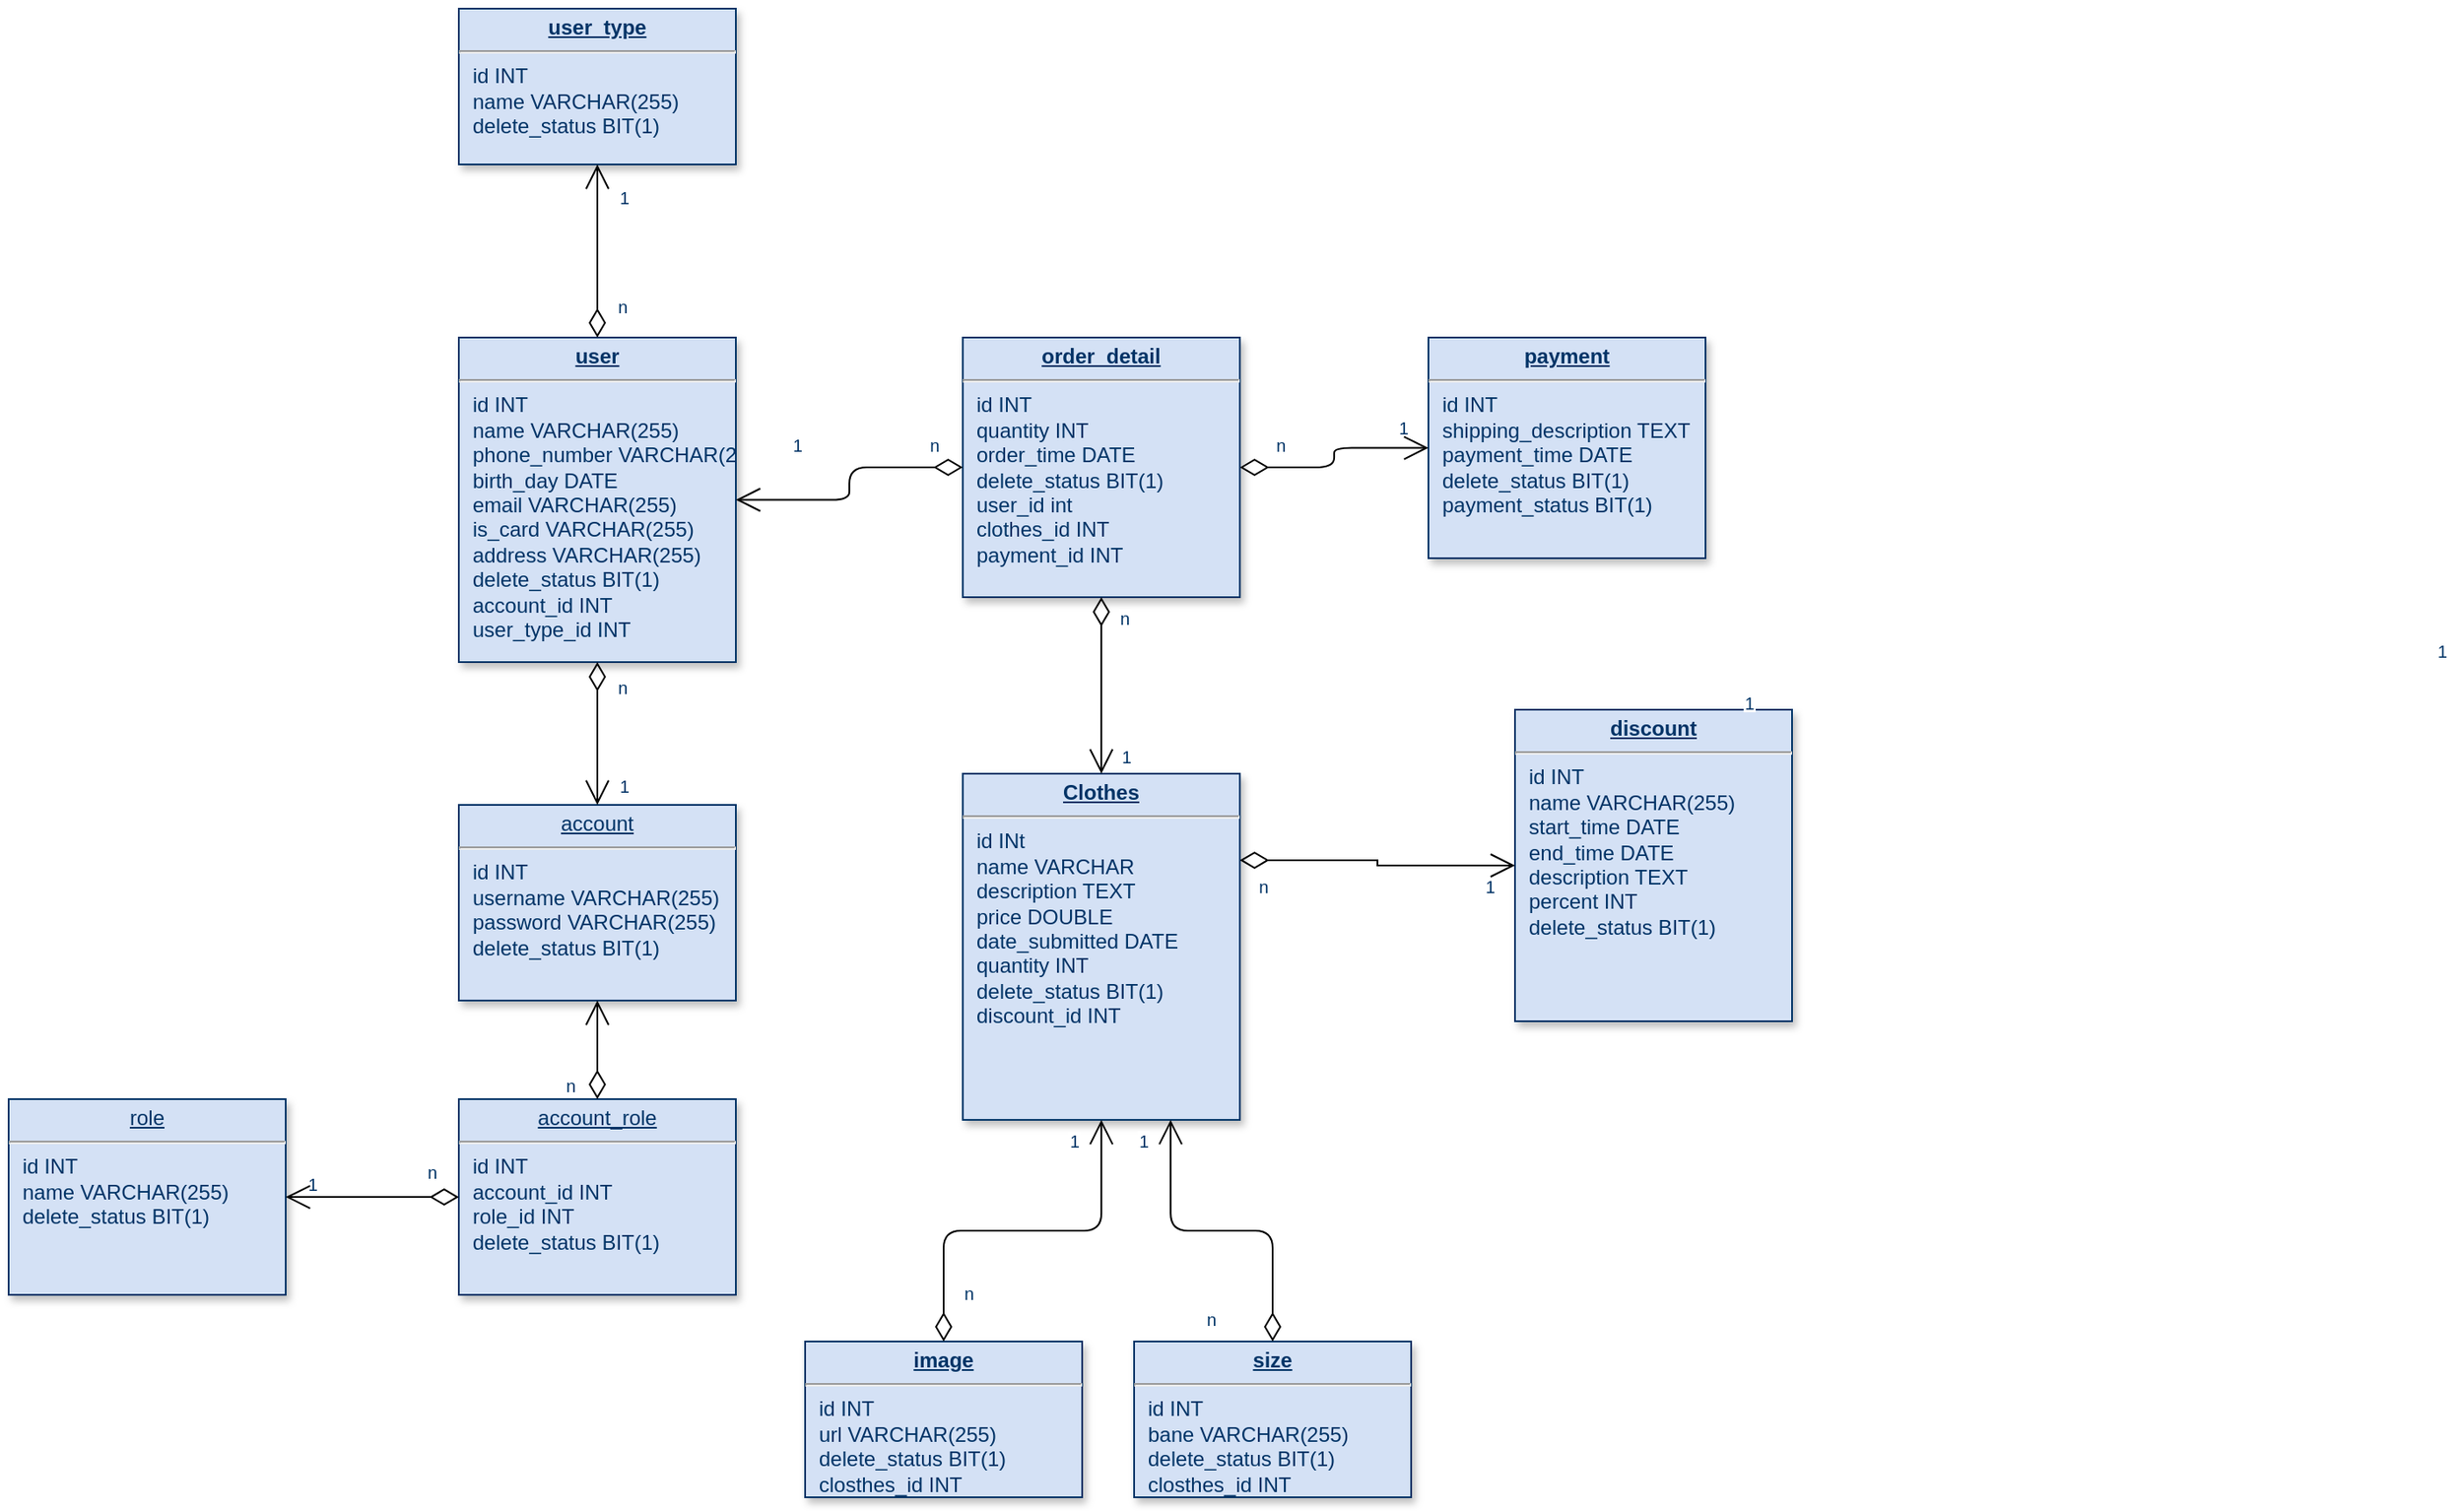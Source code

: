 <mxfile version="20.6.1" type="device" pages="2"><diagram name="Page-1" id="efa7a0a1-bf9b-a30e-e6df-94a7791c09e9"><mxGraphModel dx="1021" dy="651" grid="1" gridSize="10" guides="1" tooltips="1" connect="1" arrows="1" fold="1" page="1" pageScale="1" pageWidth="826" pageHeight="1169" background="none" math="0" shadow="0"><root><mxCell id="0"/><mxCell id="1" parent="0"/><mxCell id="20" value="&lt;p style=&quot;margin: 0px; margin-top: 4px; text-align: center; text-decoration: underline;&quot;&gt;&lt;b&gt;user&lt;/b&gt;&lt;/p&gt;&lt;hr&gt;&lt;p style=&quot;margin: 0px; margin-left: 8px;&quot;&gt;id INT&lt;/p&gt;&lt;p style=&quot;margin: 0px; margin-left: 8px;&quot;&gt;name VARCHAR(255)&lt;/p&gt;&lt;p style=&quot;margin: 0px; margin-left: 8px;&quot;&gt;phone_number VARCHAR(255&lt;span style=&quot;background-color: initial;&quot;&gt;)&lt;/span&gt;&lt;/p&gt;&lt;p style=&quot;margin: 0px; margin-left: 8px;&quot;&gt;birth_day DATE&lt;/p&gt;&lt;p style=&quot;margin: 0px; margin-left: 8px;&quot;&gt;email VARCHAR(255)&lt;/p&gt;&lt;p style=&quot;margin: 0px; margin-left: 8px;&quot;&gt;is_card VARCHAR(255)&lt;/p&gt;&lt;p style=&quot;margin: 0px; margin-left: 8px;&quot;&gt;address VARCHAR(255)&lt;/p&gt;&lt;p style=&quot;margin: 0px; margin-left: 8px;&quot;&gt;delete_status BIT(1)&lt;/p&gt;&lt;p style=&quot;margin: 0px; margin-left: 8px;&quot;&gt;account_id INT&lt;/p&gt;&lt;p style=&quot;margin: 0px; margin-left: 8px;&quot;&gt;user_type_id INT&lt;/p&gt;" style="verticalAlign=top;align=left;overflow=fill;fontSize=12;fontFamily=Helvetica;html=1;strokeColor=#003366;shadow=1;fillColor=#D4E1F5;fontColor=#003366" parent="1" vertex="1"><mxGeometry x="300" y="280" width="160" height="187.5" as="geometry"/></mxCell><mxCell id="22" value="&lt;p style=&quot;margin: 0px; margin-top: 4px; text-align: center; text-decoration: underline;&quot;&gt;&lt;b&gt;discount&lt;/b&gt;&lt;/p&gt;&lt;hr&gt;&lt;p style=&quot;margin: 0px; margin-left: 8px;&quot;&gt;id INT&lt;/p&gt;&lt;p style=&quot;margin: 0px; margin-left: 8px;&quot;&gt;name VARCHAR(255)&lt;/p&gt;&lt;p style=&quot;margin: 0px; margin-left: 8px;&quot;&gt;start_time DATE&lt;/p&gt;&lt;p style=&quot;margin: 0px; margin-left: 8px;&quot;&gt;end_time DATE&lt;/p&gt;&lt;p style=&quot;margin: 0px; margin-left: 8px;&quot;&gt;description TEXT&lt;/p&gt;&lt;p style=&quot;margin: 0px; margin-left: 8px;&quot;&gt;percent INT&lt;/p&gt;&lt;p style=&quot;margin: 0px; margin-left: 8px;&quot;&gt;delete_status BIT(1)&lt;/p&gt;" style="verticalAlign=top;align=left;overflow=fill;fontSize=12;fontFamily=Helvetica;html=1;strokeColor=#003366;shadow=1;fillColor=#D4E1F5;fontColor=#003366" parent="1" vertex="1"><mxGeometry x="910.0" y="495" width="160.0" height="180" as="geometry"/></mxCell><mxCell id="23" value="&lt;p style=&quot;margin: 0px; margin-top: 4px; text-align: center; text-decoration: underline;&quot;&gt;&lt;b&gt;order_detail&lt;/b&gt;&lt;/p&gt;&lt;hr&gt;&lt;p style=&quot;margin: 0px; margin-left: 8px;&quot;&gt;id INT&lt;/p&gt;&lt;p style=&quot;margin: 0px; margin-left: 8px;&quot;&gt;quantity INT&lt;/p&gt;&lt;p style=&quot;margin: 0px; margin-left: 8px;&quot;&gt;order_time DATE&lt;/p&gt;&lt;p style=&quot;margin: 0px; margin-left: 8px;&quot;&gt;delete_status BIT(1)&lt;/p&gt;&lt;p style=&quot;margin: 0px; margin-left: 8px;&quot;&gt;user_id int&lt;/p&gt;&lt;p style=&quot;margin: 0px; margin-left: 8px;&quot;&gt;clothes_id INT&lt;/p&gt;&lt;p style=&quot;margin: 0px; margin-left: 8px;&quot;&gt;payment_id INT&lt;/p&gt;" style="verticalAlign=top;align=left;overflow=fill;fontSize=12;fontFamily=Helvetica;html=1;strokeColor=#003366;shadow=1;fillColor=#D4E1F5;fontColor=#003366" parent="1" vertex="1"><mxGeometry x="591.08" y="280" width="160" height="150" as="geometry"/></mxCell><mxCell id="24" value="&lt;p style=&quot;margin: 0px; margin-top: 4px; text-align: center; text-decoration: underline;&quot;&gt;&lt;b&gt;user_type&lt;/b&gt;&lt;/p&gt;&lt;hr&gt;&lt;p style=&quot;margin: 0px; margin-left: 8px;&quot;&gt;id INT&lt;/p&gt;&lt;p style=&quot;margin: 0px; margin-left: 8px;&quot;&gt;name VARCHAR(255)&lt;/p&gt;&lt;p style=&quot;margin: 0px; margin-left: 8px;&quot;&gt;delete_status BIT(1)&lt;/p&gt;" style="verticalAlign=top;align=left;overflow=fill;fontSize=12;fontFamily=Helvetica;html=1;strokeColor=#003366;shadow=1;fillColor=#D4E1F5;fontColor=#003366" parent="1" vertex="1"><mxGeometry x="300" y="90" width="160" height="90" as="geometry"/></mxCell><mxCell id="29" value="&lt;p style=&quot;margin: 0px; margin-top: 4px; text-align: center; text-decoration: underline;&quot;&gt;&lt;b&gt;Clothes&lt;/b&gt;&lt;/p&gt;&lt;hr&gt;&lt;p style=&quot;margin: 0px; margin-left: 8px;&quot;&gt;&lt;span style=&quot;background-color: initial;&quot;&gt;id INt&lt;/span&gt;&lt;br&gt;&lt;/p&gt;&lt;p style=&quot;margin: 0px; margin-left: 8px;&quot;&gt;name VARCHAR&lt;/p&gt;&lt;p style=&quot;margin: 0px; margin-left: 8px;&quot;&gt;description TEXT&lt;/p&gt;&lt;p style=&quot;margin: 0px; margin-left: 8px;&quot;&gt;price DOUBLE&lt;/p&gt;&lt;p style=&quot;margin: 0px; margin-left: 8px;&quot;&gt;date_submitted DATE&lt;/p&gt;&lt;p style=&quot;margin: 0px; margin-left: 8px;&quot;&gt;quantity INT&lt;/p&gt;&lt;p style=&quot;margin: 0px; margin-left: 8px;&quot;&gt;delete_status BIT(1)&lt;/p&gt;&lt;p style=&quot;margin: 0px; margin-left: 8px;&quot;&gt;discount_id INT&amp;nbsp;&lt;/p&gt;" style="verticalAlign=top;align=left;overflow=fill;fontSize=12;fontFamily=Helvetica;html=1;strokeColor=#003366;shadow=1;fillColor=#D4E1F5;fontColor=#003366" parent="1" vertex="1"><mxGeometry x="591.08" y="531.96" width="160" height="200" as="geometry"/></mxCell><mxCell id="33" value="&lt;p style=&quot;margin: 0px; margin-top: 4px; text-align: center; text-decoration: underline;&quot;&gt;&lt;b&gt;size&lt;/b&gt;&lt;/p&gt;&lt;hr&gt;&lt;p style=&quot;margin: 0px; margin-left: 8px;&quot;&gt;id INT&lt;/p&gt;&lt;p style=&quot;margin: 0px; margin-left: 8px;&quot;&gt;bane VARCHAR(255)&lt;/p&gt;&lt;p style=&quot;margin: 0px; margin-left: 8px;&quot;&gt;delete_status BIT(1)&lt;/p&gt;&lt;p style=&quot;margin: 0px; margin-left: 8px;&quot;&gt;closthes_id INT&lt;/p&gt;" style="verticalAlign=top;align=left;overflow=fill;fontSize=12;fontFamily=Helvetica;html=1;strokeColor=#003366;shadow=1;fillColor=#D4E1F5;fontColor=#003366" parent="1" vertex="1"><mxGeometry x="690" y="860.0" width="160" height="90" as="geometry"/></mxCell><mxCell id="36" value="" style="endArrow=open;endSize=12;startArrow=diamondThin;startSize=14;startFill=0;edgeStyle=orthogonalEdgeStyle;" parent="1" source="23" target="20" edge="1"><mxGeometry y="160" as="geometry"><mxPoint x="390" y="211.64" as="sourcePoint"/><mxPoint x="160" y="160" as="targetPoint"/></mxGeometry></mxCell><mxCell id="38" value="1" style="resizable=0;align=right;verticalAlign=top;labelBackgroundColor=#ffffff;fontSize=10;strokeColor=#003366;shadow=1;fillColor=#D4E1F5;fontColor=#003366" parent="36" connectable="0" vertex="1"><mxGeometry x="1" relative="1" as="geometry"><mxPoint x="590" y="105" as="offset"/></mxGeometry></mxCell><mxCell id="48" value="" style="endArrow=open;endSize=12;startArrow=diamondThin;startSize=14;startFill=0;edgeStyle=orthogonalEdgeStyle;exitX=1;exitY=0.25;rounded=0" parent="1" source="29" target="22" edge="1"><mxGeometry x="769.36" y="450" as="geometry"><mxPoint x="769.36" y="450" as="sourcePoint"/><mxPoint x="929.36" y="450" as="targetPoint"/></mxGeometry></mxCell><mxCell id="49" value="n" style="resizable=0;align=left;verticalAlign=top;labelBackgroundColor=#ffffff;fontSize=10;strokeColor=#003366;shadow=1;fillColor=#D4E1F5;fontColor=#003366" parent="48" connectable="0" vertex="1"><mxGeometry x="-1" relative="1" as="geometry"><mxPoint x="9" y="3" as="offset"/></mxGeometry></mxCell><mxCell id="50" value="1" style="resizable=0;align=right;verticalAlign=top;labelBackgroundColor=#ffffff;fontSize=10;strokeColor=#003366;shadow=1;fillColor=#D4E1F5;fontColor=#003366" parent="48" connectable="0" vertex="1"><mxGeometry x="1" relative="1" as="geometry"><mxPoint x="-10" as="offset"/></mxGeometry></mxCell><mxCell id="51" value="" style="endArrow=open;endSize=12;startArrow=diamondThin;startSize=14;startFill=0;edgeStyle=orthogonalEdgeStyle" parent="1" source="23" target="29" edge="1"><mxGeometry x="389.36" y="350" as="geometry"><mxPoint x="389.36" y="350" as="sourcePoint"/><mxPoint x="549.36" y="350" as="targetPoint"/></mxGeometry></mxCell><mxCell id="52" value="n" style="resizable=0;align=left;verticalAlign=top;labelBackgroundColor=#ffffff;fontSize=10;strokeColor=#003366;shadow=1;fillColor=#D4E1F5;fontColor=#003366" parent="51" connectable="0" vertex="1"><mxGeometry x="-1" relative="1" as="geometry"><mxPoint x="8.92" as="offset"/></mxGeometry></mxCell><mxCell id="53" value="1" style="resizable=0;align=right;verticalAlign=top;labelBackgroundColor=#ffffff;fontSize=10;strokeColor=#003366;shadow=1;fillColor=#D4E1F5;fontColor=#003366" parent="51" connectable="0" vertex="1"><mxGeometry x="1" relative="1" as="geometry"><mxPoint x="18.92" y="-21.96" as="offset"/></mxGeometry></mxCell><mxCell id="X3YoljyuZ53Y-KUeCFyR-118" value="n" style="resizable=0;align=left;verticalAlign=top;labelBackgroundColor=#ffffff;fontSize=10;strokeColor=#003366;shadow=1;fillColor=#D4E1F5;fontColor=#003366" parent="51" connectable="0" vertex="1"><mxGeometry x="-1" relative="1" as="geometry"><mxPoint x="-101" y="-100" as="offset"/></mxGeometry></mxCell><mxCell id="X3YoljyuZ53Y-KUeCFyR-119" value="1" style="resizable=0;align=right;verticalAlign=top;labelBackgroundColor=#ffffff;fontSize=10;strokeColor=#003366;shadow=1;fillColor=#D4E1F5;fontColor=#003366" parent="51" connectable="0" vertex="1"><mxGeometry x="1" relative="1" as="geometry"><mxPoint x="-171" y="-202" as="offset"/></mxGeometry></mxCell><mxCell id="X3YoljyuZ53Y-KUeCFyR-123" value="1" style="resizable=0;align=right;verticalAlign=top;labelBackgroundColor=#ffffff;fontSize=10;strokeColor=#003366;shadow=1;fillColor=#D4E1F5;fontColor=#003366" parent="51" connectable="0" vertex="1"><mxGeometry x="1" relative="1" as="geometry"><mxPoint x="179" y="-212" as="offset"/></mxGeometry></mxCell><mxCell id="X3YoljyuZ53Y-KUeCFyR-124" value="n" style="resizable=0;align=left;verticalAlign=top;labelBackgroundColor=#ffffff;fontSize=10;strokeColor=#003366;shadow=1;fillColor=#D4E1F5;fontColor=#003366" parent="51" connectable="0" vertex="1"><mxGeometry x="-1" relative="1" as="geometry"><mxPoint x="99" y="-100" as="offset"/></mxGeometry></mxCell><mxCell id="63" value="" style="endArrow=open;endSize=12;startArrow=diamondThin;startSize=14;startFill=0;edgeStyle=orthogonalEdgeStyle;entryX=0.75;entryY=1" parent="1" source="33" target="29" edge="1"><mxGeometry x="479.36" y="790" as="geometry"><mxPoint x="479.36" y="790" as="sourcePoint"/><mxPoint x="639.36" y="790" as="targetPoint"/></mxGeometry></mxCell><mxCell id="64" value="n" style="resizable=0;align=left;verticalAlign=top;labelBackgroundColor=#ffffff;fontSize=10;strokeColor=#003366;shadow=1;fillColor=#D4E1F5;fontColor=#003366" parent="63" connectable="0" vertex="1"><mxGeometry x="-1" relative="1" as="geometry"><mxPoint x="-40" y="-25" as="offset"/></mxGeometry></mxCell><mxCell id="65" value="1" style="resizable=0;align=right;verticalAlign=top;labelBackgroundColor=#ffffff;fontSize=10;strokeColor=#003366;shadow=1;fillColor=#D4E1F5;fontColor=#003366" parent="63" connectable="0" vertex="1"><mxGeometry x="1" relative="1" as="geometry"><mxPoint x="-11.08" as="offset"/></mxGeometry></mxCell><mxCell id="87" value="" style="endArrow=open;endSize=12;startArrow=diamondThin;startSize=14;startFill=0;edgeStyle=orthogonalEdgeStyle" parent="1" source="20" target="24" edge="1"><mxGeometry x="519.36" y="200" as="geometry"><mxPoint x="519.36" y="200" as="sourcePoint"/><mxPoint x="679.36" y="200" as="targetPoint"/></mxGeometry></mxCell><mxCell id="88" value="n" style="resizable=0;align=left;verticalAlign=top;labelBackgroundColor=#ffffff;fontSize=10;strokeColor=#003366;shadow=1;fillColor=#D4E1F5;fontColor=#003366" parent="87" connectable="0" vertex="1"><mxGeometry x="-1" relative="1" as="geometry"><mxPoint x="10" y="-30" as="offset"/></mxGeometry></mxCell><mxCell id="89" value="1" style="resizable=0;align=right;verticalAlign=top;labelBackgroundColor=#ffffff;fontSize=10;strokeColor=#003366;shadow=1;fillColor=#D4E1F5;fontColor=#003366" parent="87" connectable="0" vertex="1"><mxGeometry x="1" relative="1" as="geometry"><mxPoint x="20" y="7" as="offset"/></mxGeometry></mxCell><mxCell id="X3YoljyuZ53Y-KUeCFyR-131" value="n" style="resizable=0;align=left;verticalAlign=top;labelBackgroundColor=#ffffff;fontSize=10;strokeColor=#003366;shadow=1;fillColor=#D4E1F5;fontColor=#003366" parent="87" connectable="0" vertex="1"><mxGeometry x="-1" relative="1" as="geometry"><mxPoint x="10" y="190" as="offset"/></mxGeometry></mxCell><mxCell id="X3YoljyuZ53Y-KUeCFyR-132" value="1" style="resizable=0;align=right;verticalAlign=top;labelBackgroundColor=#ffffff;fontSize=10;strokeColor=#003366;shadow=1;fillColor=#D4E1F5;fontColor=#003366" parent="87" connectable="0" vertex="1"><mxGeometry x="1" relative="1" as="geometry"><mxPoint x="20" y="347" as="offset"/></mxGeometry></mxCell><mxCell id="X3YoljyuZ53Y-KUeCFyR-136" value="1" style="resizable=0;align=right;verticalAlign=top;labelBackgroundColor=#ffffff;fontSize=10;strokeColor=#003366;shadow=1;fillColor=#D4E1F5;fontColor=#003366" parent="87" connectable="0" vertex="1"><mxGeometry x="1" relative="1" as="geometry"><mxPoint x="-160" y="577" as="offset"/></mxGeometry></mxCell><mxCell id="X3YoljyuZ53Y-KUeCFyR-137" value="n" style="resizable=0;align=left;verticalAlign=top;labelBackgroundColor=#ffffff;fontSize=10;strokeColor=#003366;shadow=1;fillColor=#D4E1F5;fontColor=#003366" parent="87" connectable="0" vertex="1"><mxGeometry x="-1" relative="1" as="geometry"><mxPoint x="-20" y="420" as="offset"/></mxGeometry></mxCell><mxCell id="X3YoljyuZ53Y-KUeCFyR-139" value="n" style="resizable=0;align=left;verticalAlign=top;labelBackgroundColor=#ffffff;fontSize=10;strokeColor=#003366;shadow=1;fillColor=#D4E1F5;fontColor=#003366" parent="87" connectable="0" vertex="1"><mxGeometry x="-1" relative="1" as="geometry"><mxPoint x="-100" y="470" as="offset"/></mxGeometry></mxCell><mxCell id="X3YoljyuZ53Y-KUeCFyR-114" value="&lt;p style=&quot;margin: 0px; margin-top: 4px; text-align: center; text-decoration: underline;&quot;&gt;&lt;b&gt;image&lt;/b&gt;&lt;/p&gt;&lt;hr&gt;&lt;p style=&quot;margin: 0px; margin-left: 8px;&quot;&gt;id INT&lt;/p&gt;&lt;p style=&quot;margin: 0px; margin-left: 8px;&quot;&gt;url VARCHAR(255)&lt;/p&gt;&lt;p style=&quot;margin: 0px; margin-left: 8px;&quot;&gt;delete_status BIT(1)&lt;/p&gt;&lt;p style=&quot;margin: 0px; margin-left: 8px;&quot;&gt;closthes_id INT&lt;/p&gt;" style="verticalAlign=top;align=left;overflow=fill;fontSize=12;fontFamily=Helvetica;html=1;strokeColor=#003366;shadow=1;fillColor=#D4E1F5;fontColor=#003366" parent="1" vertex="1"><mxGeometry x="500.0" y="860.0" width="160" height="90" as="geometry"/></mxCell><mxCell id="X3YoljyuZ53Y-KUeCFyR-115" value="" style="endArrow=open;endSize=12;startArrow=diamondThin;startSize=14;startFill=0;edgeStyle=orthogonalEdgeStyle;exitX=0.5;exitY=0;exitDx=0;exitDy=0;" parent="1" source="X3YoljyuZ53Y-KUeCFyR-114" target="29" edge="1"><mxGeometry x="489.36" y="800" as="geometry"><mxPoint x="730" y="936.16" as="sourcePoint"/><mxPoint x="721.08" y="741.96" as="targetPoint"/></mxGeometry></mxCell><mxCell id="X3YoljyuZ53Y-KUeCFyR-116" value="n" style="resizable=0;align=left;verticalAlign=top;labelBackgroundColor=#ffffff;fontSize=10;strokeColor=#003366;shadow=1;fillColor=#D4E1F5;fontColor=#003366" parent="X3YoljyuZ53Y-KUeCFyR-115" connectable="0" vertex="1"><mxGeometry x="-1" relative="1" as="geometry"><mxPoint x="10" y="-40" as="offset"/></mxGeometry></mxCell><mxCell id="X3YoljyuZ53Y-KUeCFyR-117" value="1" style="resizable=0;align=right;verticalAlign=top;labelBackgroundColor=#ffffff;fontSize=10;strokeColor=#003366;shadow=1;fillColor=#D4E1F5;fontColor=#003366" parent="X3YoljyuZ53Y-KUeCFyR-115" connectable="0" vertex="1"><mxGeometry x="1" relative="1" as="geometry"><mxPoint x="-11.08" as="offset"/></mxGeometry></mxCell><mxCell id="X3YoljyuZ53Y-KUeCFyR-120" value="&lt;p style=&quot;margin: 0px; margin-top: 4px; text-align: center; text-decoration: underline;&quot;&gt;&lt;b&gt;payment&lt;/b&gt;&lt;/p&gt;&lt;hr&gt;&lt;p style=&quot;margin: 0px; margin-left: 8px;&quot;&gt;id INT&lt;/p&gt;&lt;p style=&quot;margin: 0px; margin-left: 8px;&quot;&gt;shipping_description TEXT&lt;/p&gt;&lt;p style=&quot;margin: 0px; margin-left: 8px;&quot;&gt;payment_time DATE&lt;/p&gt;&lt;p style=&quot;margin: 0px; margin-left: 8px;&quot;&gt;delete_status BIT(1)&lt;/p&gt;&lt;p style=&quot;margin: 0px; margin-left: 8px;&quot;&gt;payment_status BIT(1)&lt;/p&gt;" style="verticalAlign=top;align=left;overflow=fill;fontSize=12;fontFamily=Helvetica;html=1;strokeColor=#003366;shadow=1;fillColor=#D4E1F5;fontColor=#003366" parent="1" vertex="1"><mxGeometry x="860" y="280" width="160" height="127.5" as="geometry"/></mxCell><mxCell id="X3YoljyuZ53Y-KUeCFyR-121" value="" style="endArrow=open;endSize=12;startArrow=diamondThin;startSize=14;startFill=0;edgeStyle=orthogonalEdgeStyle;entryX=0;entryY=0.5;entryDx=0;entryDy=0;exitX=1;exitY=0.5;exitDx=0;exitDy=0;" parent="1" source="23" target="X3YoljyuZ53Y-KUeCFyR-120" edge="1"><mxGeometry x="10" y="170" as="geometry"><mxPoint x="601.08" y="365" as="sourcePoint"/><mxPoint x="470" y="365.1" as="targetPoint"/></mxGeometry></mxCell><mxCell id="X3YoljyuZ53Y-KUeCFyR-122" value="1" style="resizable=0;align=right;verticalAlign=top;labelBackgroundColor=#ffffff;fontSize=10;strokeColor=#003366;shadow=1;fillColor=#D4E1F5;fontColor=#003366" parent="X3YoljyuZ53Y-KUeCFyR-121" connectable="0" vertex="1"><mxGeometry x="1" relative="1" as="geometry"><mxPoint x="590" y="105" as="offset"/></mxGeometry></mxCell><mxCell id="X3YoljyuZ53Y-KUeCFyR-126" value="&lt;p style=&quot;margin: 0px; margin-top: 4px; text-align: center; text-decoration: underline;&quot;&gt;account&lt;/p&gt;&lt;hr&gt;&lt;p style=&quot;margin: 0px; margin-left: 8px;&quot;&gt;id INT&lt;/p&gt;&lt;p style=&quot;margin: 0px; margin-left: 8px;&quot;&gt;username VARCHAR(255)&lt;/p&gt;&lt;p style=&quot;margin: 0px; margin-left: 8px;&quot;&gt;password VARCHAR(255)&lt;/p&gt;&lt;p style=&quot;margin: 0px; margin-left: 8px;&quot;&gt;delete_status BIT(1)&lt;/p&gt;" style="verticalAlign=top;align=left;overflow=fill;fontSize=12;fontFamily=Helvetica;html=1;strokeColor=#003366;shadow=1;fillColor=#D4E1F5;fontColor=#003366" parent="1" vertex="1"><mxGeometry x="300" y="550" width="160" height="113.04" as="geometry"/></mxCell><mxCell id="X3YoljyuZ53Y-KUeCFyR-127" value="" style="endArrow=open;endSize=12;startArrow=diamondThin;startSize=14;startFill=0;edgeStyle=orthogonalEdgeStyle;entryX=0.5;entryY=0;entryDx=0;entryDy=0;" parent="1" source="20" target="X3YoljyuZ53Y-KUeCFyR-126" edge="1"><mxGeometry x="529.36" y="210" as="geometry"><mxPoint x="380" y="470" as="sourcePoint"/><mxPoint x="390.0" y="183.04" as="targetPoint"/></mxGeometry></mxCell><mxCell id="X3YoljyuZ53Y-KUeCFyR-133" value="&lt;p style=&quot;margin: 0px; margin-top: 4px; text-align: center; text-decoration: underline;&quot;&gt;account_role&lt;/p&gt;&lt;hr&gt;&lt;p style=&quot;margin: 0px; margin-left: 8px;&quot;&gt;id INT&lt;/p&gt;&lt;p style=&quot;margin: 0px; margin-left: 8px;&quot;&gt;account_id INT&lt;/p&gt;&lt;p style=&quot;margin: 0px; margin-left: 8px;&quot;&gt;role_id INT&lt;/p&gt;&lt;p style=&quot;margin: 0px; margin-left: 8px;&quot;&gt;delete_status BIT(1)&lt;/p&gt;" style="verticalAlign=top;align=left;overflow=fill;fontSize=12;fontFamily=Helvetica;html=1;strokeColor=#003366;shadow=1;fillColor=#D4E1F5;fontColor=#003366" parent="1" vertex="1"><mxGeometry x="300" y="720" width="160" height="113.04" as="geometry"/></mxCell><mxCell id="X3YoljyuZ53Y-KUeCFyR-134" value="&lt;p style=&quot;margin: 0px; margin-top: 4px; text-align: center; text-decoration: underline;&quot;&gt;role&lt;/p&gt;&lt;hr&gt;&lt;p style=&quot;margin: 0px; margin-left: 8px;&quot;&gt;id INT&lt;/p&gt;&lt;p style=&quot;margin: 0px; margin-left: 8px;&quot;&gt;name VARCHAR(255)&lt;/p&gt;&lt;p style=&quot;margin: 0px; margin-left: 8px;&quot;&gt;delete_status BIT(1)&lt;/p&gt;" style="verticalAlign=top;align=left;overflow=fill;fontSize=12;fontFamily=Helvetica;html=1;strokeColor=#003366;shadow=1;fillColor=#D4E1F5;fontColor=#003366" parent="1" vertex="1"><mxGeometry x="40" y="720" width="160" height="113.04" as="geometry"/></mxCell><mxCell id="X3YoljyuZ53Y-KUeCFyR-135" value="" style="endArrow=open;endSize=12;startArrow=diamondThin;startSize=14;startFill=0;edgeStyle=orthogonalEdgeStyle;entryX=0.5;entryY=1;entryDx=0;entryDy=0;exitX=0.5;exitY=0;exitDx=0;exitDy=0;" parent="1" source="X3YoljyuZ53Y-KUeCFyR-133" target="X3YoljyuZ53Y-KUeCFyR-126" edge="1"><mxGeometry x="369.36" y="333.21" as="geometry"><mxPoint x="220.0" y="590.71" as="sourcePoint"/><mxPoint x="220.0" y="673.21" as="targetPoint"/></mxGeometry></mxCell><mxCell id="X3YoljyuZ53Y-KUeCFyR-138" value="" style="endArrow=open;endSize=12;startArrow=diamondThin;startSize=14;startFill=0;edgeStyle=orthogonalEdgeStyle;entryX=1;entryY=0.5;entryDx=0;entryDy=0;exitX=0;exitY=0.5;exitDx=0;exitDy=0;" parent="1" source="X3YoljyuZ53Y-KUeCFyR-133" target="X3YoljyuZ53Y-KUeCFyR-134" edge="1"><mxGeometry x="379.36" y="343.21" as="geometry"><mxPoint x="310" y="780" as="sourcePoint"/><mxPoint x="390.0" y="673.04" as="targetPoint"/></mxGeometry></mxCell></root></mxGraphModel></diagram><diagram id="ceNeP9l6t0qIsjCi5NEa" name="Page-2"><mxGraphModel dx="868" dy="553" grid="1" gridSize="10" guides="1" tooltips="1" connect="1" arrows="1" fold="1" page="1" pageScale="1" pageWidth="1100" pageHeight="850" math="0" shadow="0"><root><mxCell id="0"/><mxCell id="1" parent="0"/></root></mxGraphModel></diagram></mxfile>